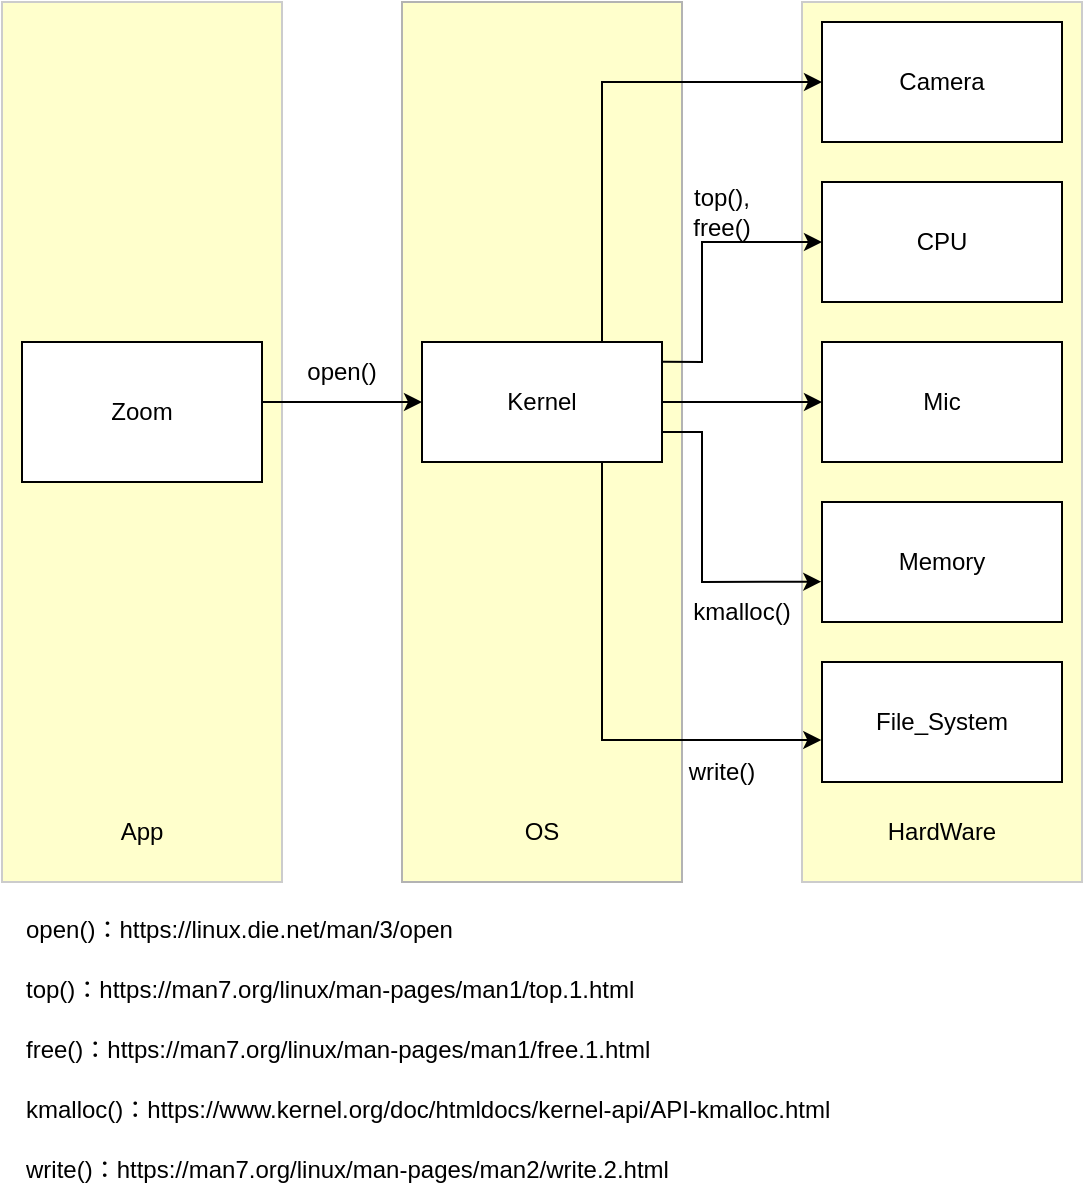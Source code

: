 <mxfile version="16.5.6" type="github">
  <diagram id="LL5_JECHYxLu1Z2AvWcq" name="Page-1">
    <mxGraphModel dx="1036" dy="873" grid="1" gridSize="10" guides="1" tooltips="1" connect="1" arrows="1" fold="1" page="1" pageScale="1" pageWidth="827" pageHeight="1169" math="0" shadow="0">
      <root>
        <mxCell id="0" />
        <mxCell id="1" parent="0" />
        <mxCell id="M3RhQpsxPhfQu1w_rPYv-31" value="" style="rounded=0;whiteSpace=wrap;html=1;fillColor=#FFFFCC;strokeColor=#CCCCCC;" parent="1" vertex="1">
          <mxGeometry x="430" y="70" width="140" height="440" as="geometry" />
        </mxCell>
        <mxCell id="M3RhQpsxPhfQu1w_rPYv-34" value="" style="rounded=0;whiteSpace=wrap;html=1;fillColor=#FFFFCC;strokeColor=#CCCCCC;" parent="1" vertex="1">
          <mxGeometry x="30" y="70" width="140" height="440" as="geometry" />
        </mxCell>
        <mxCell id="M3RhQpsxPhfQu1w_rPYv-33" value="" style="rounded=0;whiteSpace=wrap;html=1;fillColor=#FFFFCC;strokeColor=#B3B3B3;" parent="1" vertex="1">
          <mxGeometry x="230" y="70" width="140" height="440" as="geometry" />
        </mxCell>
        <mxCell id="M3RhQpsxPhfQu1w_rPYv-1" value="" style="rounded=0;whiteSpace=wrap;html=1;rotation=0;" parent="1" vertex="1">
          <mxGeometry x="40" y="240" width="120" height="70" as="geometry" />
        </mxCell>
        <mxCell id="M3RhQpsxPhfQu1w_rPYv-2" value="" style="rounded=0;whiteSpace=wrap;html=1;rotation=0;" parent="1" vertex="1">
          <mxGeometry x="240" y="240" width="120" height="60" as="geometry" />
        </mxCell>
        <mxCell id="M3RhQpsxPhfQu1w_rPYv-3" value="" style="rounded=0;whiteSpace=wrap;html=1;" parent="1" vertex="1">
          <mxGeometry x="440" y="80" width="120" height="60" as="geometry" />
        </mxCell>
        <mxCell id="M3RhQpsxPhfQu1w_rPYv-4" value="" style="rounded=0;whiteSpace=wrap;html=1;" parent="1" vertex="1">
          <mxGeometry x="440" y="160" width="120" height="60" as="geometry" />
        </mxCell>
        <mxCell id="M3RhQpsxPhfQu1w_rPYv-5" value="" style="rounded=0;whiteSpace=wrap;html=1;" parent="1" vertex="1">
          <mxGeometry x="440" y="240" width="120" height="60" as="geometry" />
        </mxCell>
        <mxCell id="M3RhQpsxPhfQu1w_rPYv-6" value="" style="rounded=0;whiteSpace=wrap;html=1;" parent="1" vertex="1">
          <mxGeometry x="440" y="320" width="120" height="60" as="geometry" />
        </mxCell>
        <mxCell id="M3RhQpsxPhfQu1w_rPYv-7" value="" style="rounded=0;whiteSpace=wrap;html=1;" parent="1" vertex="1">
          <mxGeometry x="440" y="400" width="120" height="60" as="geometry" />
        </mxCell>
        <mxCell id="M3RhQpsxPhfQu1w_rPYv-8" value="Zoom" style="text;html=1;strokeColor=none;fillColor=none;align=center;verticalAlign=middle;whiteSpace=wrap;rounded=0;rotation=0;" parent="1" vertex="1">
          <mxGeometry x="70" y="260" width="60" height="30" as="geometry" />
        </mxCell>
        <mxCell id="M3RhQpsxPhfQu1w_rPYv-9" value="Kernel" style="text;html=1;strokeColor=none;fillColor=none;align=center;verticalAlign=middle;whiteSpace=wrap;rounded=0;" parent="1" vertex="1">
          <mxGeometry x="270" y="255" width="60" height="30" as="geometry" />
        </mxCell>
        <mxCell id="M3RhQpsxPhfQu1w_rPYv-10" value="Camera" style="text;html=1;strokeColor=none;fillColor=none;align=center;verticalAlign=middle;whiteSpace=wrap;rounded=0;" parent="1" vertex="1">
          <mxGeometry x="470" y="95" width="60" height="30" as="geometry" />
        </mxCell>
        <mxCell id="M3RhQpsxPhfQu1w_rPYv-11" value="CPU" style="text;html=1;strokeColor=none;fillColor=none;align=center;verticalAlign=middle;whiteSpace=wrap;rounded=0;" parent="1" vertex="1">
          <mxGeometry x="470" y="175" width="60" height="30" as="geometry" />
        </mxCell>
        <mxCell id="M3RhQpsxPhfQu1w_rPYv-12" value="Mic" style="text;html=1;strokeColor=none;fillColor=none;align=center;verticalAlign=middle;whiteSpace=wrap;rounded=0;" parent="1" vertex="1">
          <mxGeometry x="470" y="255" width="60" height="30" as="geometry" />
        </mxCell>
        <mxCell id="M3RhQpsxPhfQu1w_rPYv-13" value="Memory" style="text;html=1;strokeColor=none;fillColor=none;align=center;verticalAlign=middle;whiteSpace=wrap;rounded=0;" parent="1" vertex="1">
          <mxGeometry x="470" y="335" width="60" height="30" as="geometry" />
        </mxCell>
        <mxCell id="M3RhQpsxPhfQu1w_rPYv-14" value="File_System" style="text;html=1;strokeColor=none;fillColor=none;align=center;verticalAlign=middle;whiteSpace=wrap;rounded=0;" parent="1" vertex="1">
          <mxGeometry x="470" y="415" width="60" height="30" as="geometry" />
        </mxCell>
        <mxCell id="M3RhQpsxPhfQu1w_rPYv-21" value="" style="endArrow=classic;html=1;rounded=0;exitX=0.75;exitY=0;exitDx=0;exitDy=0;entryX=0;entryY=0.5;entryDx=0;entryDy=0;" parent="1" source="M3RhQpsxPhfQu1w_rPYv-2" target="M3RhQpsxPhfQu1w_rPYv-3" edge="1">
          <mxGeometry width="50" height="50" relative="1" as="geometry">
            <mxPoint x="380" y="160" as="sourcePoint" />
            <mxPoint x="430" y="110" as="targetPoint" />
            <Array as="points">
              <mxPoint x="330" y="110" />
              <mxPoint x="390" y="110" />
            </Array>
          </mxGeometry>
        </mxCell>
        <mxCell id="M3RhQpsxPhfQu1w_rPYv-22" value="" style="endArrow=classic;html=1;rounded=0;entryX=-0.003;entryY=0.65;entryDx=0;entryDy=0;entryPerimeter=0;exitX=0.75;exitY=1;exitDx=0;exitDy=0;" parent="1" source="M3RhQpsxPhfQu1w_rPYv-2" target="M3RhQpsxPhfQu1w_rPYv-7" edge="1">
          <mxGeometry width="50" height="50" relative="1" as="geometry">
            <mxPoint x="310" y="320" as="sourcePoint" />
            <mxPoint x="360" y="270" as="targetPoint" />
            <Array as="points">
              <mxPoint x="330" y="439" />
            </Array>
          </mxGeometry>
        </mxCell>
        <mxCell id="M3RhQpsxPhfQu1w_rPYv-23" value="" style="endArrow=classic;html=1;rounded=0;entryX=0;entryY=0.5;entryDx=0;entryDy=0;exitX=1.004;exitY=0.164;exitDx=0;exitDy=0;exitPerimeter=0;" parent="1" source="M3RhQpsxPhfQu1w_rPYv-2" target="M3RhQpsxPhfQu1w_rPYv-4" edge="1">
          <mxGeometry width="50" height="50" relative="1" as="geometry">
            <mxPoint x="360" y="260" as="sourcePoint" />
            <mxPoint x="410" y="210" as="targetPoint" />
            <Array as="points">
              <mxPoint x="380" y="250" />
              <mxPoint x="380" y="190" />
            </Array>
          </mxGeometry>
        </mxCell>
        <mxCell id="M3RhQpsxPhfQu1w_rPYv-24" value="" style="endArrow=classic;html=1;rounded=0;entryX=0;entryY=0.5;entryDx=0;entryDy=0;exitX=1;exitY=0.5;exitDx=0;exitDy=0;" parent="1" source="M3RhQpsxPhfQu1w_rPYv-2" target="M3RhQpsxPhfQu1w_rPYv-5" edge="1">
          <mxGeometry width="50" height="50" relative="1" as="geometry">
            <mxPoint x="310" y="320" as="sourcePoint" />
            <mxPoint x="360" y="270" as="targetPoint" />
          </mxGeometry>
        </mxCell>
        <mxCell id="M3RhQpsxPhfQu1w_rPYv-25" value="" style="endArrow=classic;html=1;rounded=0;entryX=-0.003;entryY=0.664;entryDx=0;entryDy=0;entryPerimeter=0;exitX=1;exitY=0.75;exitDx=0;exitDy=0;" parent="1" source="M3RhQpsxPhfQu1w_rPYv-2" target="M3RhQpsxPhfQu1w_rPYv-6" edge="1">
          <mxGeometry width="50" height="50" relative="1" as="geometry">
            <mxPoint x="310" y="320" as="sourcePoint" />
            <mxPoint x="360" y="270" as="targetPoint" />
            <Array as="points">
              <mxPoint x="380" y="285" />
              <mxPoint x="380" y="360" />
            </Array>
          </mxGeometry>
        </mxCell>
        <mxCell id="M3RhQpsxPhfQu1w_rPYv-26" value="top(), free()" style="text;html=1;strokeColor=none;fillColor=none;align=center;verticalAlign=middle;whiteSpace=wrap;rounded=0;" parent="1" vertex="1">
          <mxGeometry x="360" y="160" width="60" height="30" as="geometry" />
        </mxCell>
        <mxCell id="M3RhQpsxPhfQu1w_rPYv-27" value="kmalloc()" style="text;html=1;strokeColor=none;fillColor=none;align=center;verticalAlign=middle;whiteSpace=wrap;rounded=0;" parent="1" vertex="1">
          <mxGeometry x="370" y="360" width="60" height="30" as="geometry" />
        </mxCell>
        <mxCell id="M3RhQpsxPhfQu1w_rPYv-28" value="write()" style="text;html=1;strokeColor=none;fillColor=none;align=center;verticalAlign=middle;whiteSpace=wrap;rounded=0;" parent="1" vertex="1">
          <mxGeometry x="360" y="440" width="60" height="30" as="geometry" />
        </mxCell>
        <mxCell id="M3RhQpsxPhfQu1w_rPYv-29" value="" style="endArrow=classic;html=1;rounded=0;entryX=0;entryY=0.5;entryDx=0;entryDy=0;" parent="1" target="M3RhQpsxPhfQu1w_rPYv-2" edge="1">
          <mxGeometry width="50" height="50" relative="1" as="geometry">
            <mxPoint x="160" y="270" as="sourcePoint" />
            <mxPoint x="210" y="220" as="targetPoint" />
          </mxGeometry>
        </mxCell>
        <mxCell id="M3RhQpsxPhfQu1w_rPYv-30" value="open()" style="text;html=1;strokeColor=none;fillColor=none;align=center;verticalAlign=middle;whiteSpace=wrap;rounded=0;" parent="1" vertex="1">
          <mxGeometry x="170" y="240" width="60" height="30" as="geometry" />
        </mxCell>
        <mxCell id="M3RhQpsxPhfQu1w_rPYv-36" value="App" style="text;html=1;strokeColor=none;fillColor=none;align=center;verticalAlign=middle;whiteSpace=wrap;rounded=0;" parent="1" vertex="1">
          <mxGeometry x="70" y="470" width="60" height="30" as="geometry" />
        </mxCell>
        <mxCell id="M3RhQpsxPhfQu1w_rPYv-37" value="OS" style="text;html=1;strokeColor=none;fillColor=none;align=center;verticalAlign=middle;whiteSpace=wrap;rounded=0;" parent="1" vertex="1">
          <mxGeometry x="270" y="470" width="60" height="30" as="geometry" />
        </mxCell>
        <mxCell id="M3RhQpsxPhfQu1w_rPYv-38" value="HardWare" style="text;html=1;strokeColor=none;fillColor=none;align=center;verticalAlign=middle;whiteSpace=wrap;rounded=0;" parent="1" vertex="1">
          <mxGeometry x="470" y="470" width="60" height="30" as="geometry" />
        </mxCell>
        <UserObject label="open()：https://linux.die.net/man/3/open" link="https://linux.die.net/man/3/open" id="M3RhQpsxPhfQu1w_rPYv-39">
          <mxCell style="text;whiteSpace=wrap;html=1;" parent="1" vertex="1">
            <mxGeometry x="40" y="520" width="243" height="30" as="geometry" />
          </mxCell>
        </UserObject>
        <UserObject label="top()：https://man7.org/linux/man-pages/man1/top.1.html" link="https://man7.org/linux/man-pages/man1/top.1.html" id="M3RhQpsxPhfQu1w_rPYv-41">
          <mxCell style="text;whiteSpace=wrap;html=1;" parent="1" vertex="1">
            <mxGeometry x="40" y="550" width="330" height="30" as="geometry" />
          </mxCell>
        </UserObject>
        <UserObject label="free()：https://man7.org/linux/man-pages/man1/free.1.html" link="https://man7.org/linux/man-pages/man1/free.1.html" id="M3RhQpsxPhfQu1w_rPYv-42">
          <mxCell style="text;whiteSpace=wrap;html=1;" parent="1" vertex="1">
            <mxGeometry x="40" y="580" width="320" height="30" as="geometry" />
          </mxCell>
        </UserObject>
        <UserObject label="kmalloc()：https://www.kernel.org/doc/htmldocs/kernel-api/API-kmalloc.html" link="https://www.kernel.org/doc/htmldocs/kernel-api/API-kmalloc.html" id="M3RhQpsxPhfQu1w_rPYv-43">
          <mxCell style="text;whiteSpace=wrap;html=1;" parent="1" vertex="1">
            <mxGeometry x="40" y="610" width="410" height="30" as="geometry" />
          </mxCell>
        </UserObject>
        <UserObject label="write()：https://man7.org/linux/man-pages/man2/write.2.html" link="https://man7.org/linux/man-pages/man2/write.2.html" id="M3RhQpsxPhfQu1w_rPYv-44">
          <mxCell style="text;whiteSpace=wrap;html=1;" parent="1" vertex="1">
            <mxGeometry x="40" y="640" width="340" height="30" as="geometry" />
          </mxCell>
        </UserObject>
      </root>
    </mxGraphModel>
  </diagram>
</mxfile>
